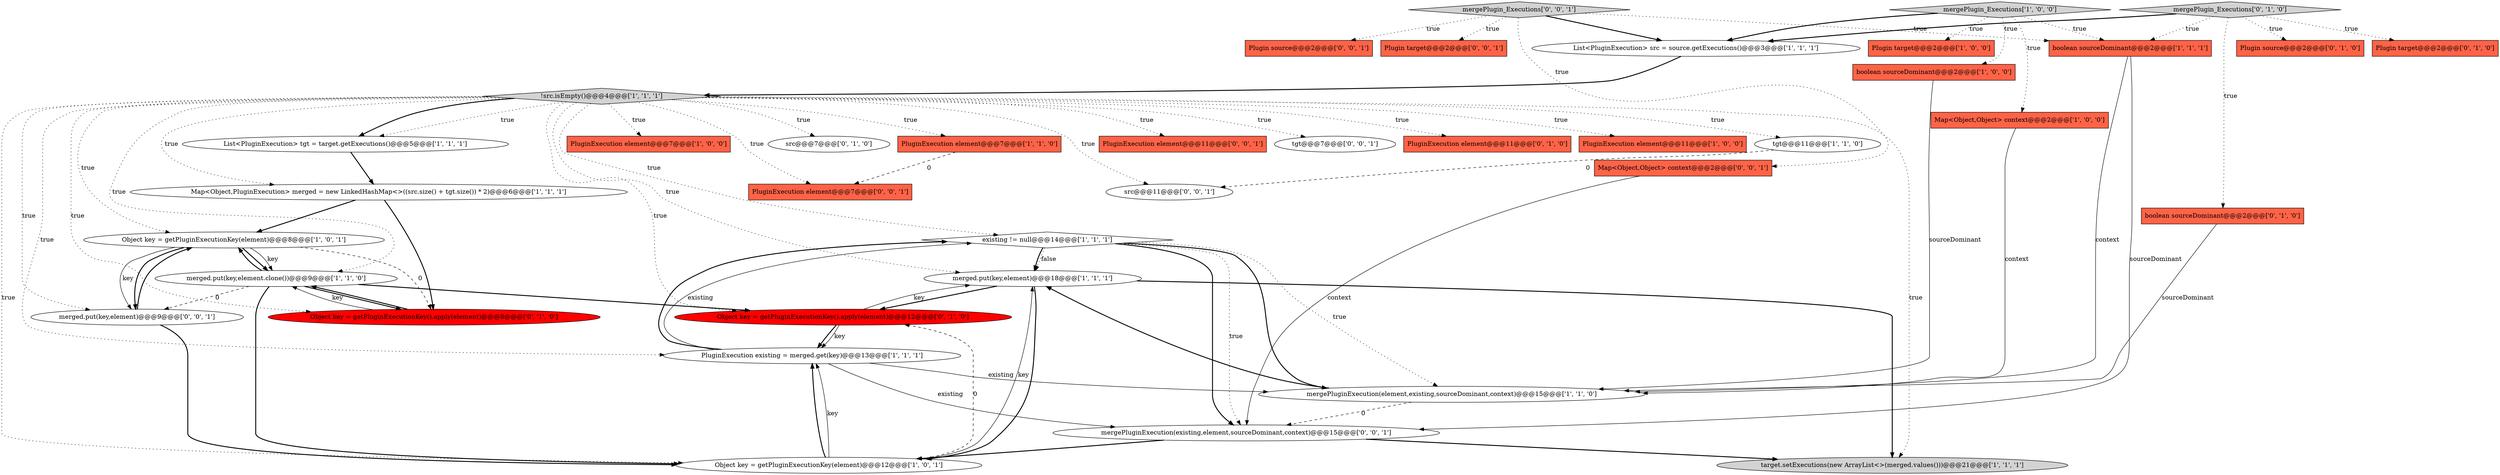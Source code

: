digraph {
4 [style = filled, label = "existing != null@@@14@@@['1', '1', '1']", fillcolor = white, shape = diamond image = "AAA0AAABBB1BBB"];
19 [style = filled, label = "List<PluginExecution> tgt = target.getExecutions()@@@5@@@['1', '1', '1']", fillcolor = white, shape = ellipse image = "AAA0AAABBB1BBB"];
12 [style = filled, label = "PluginExecution element@@@7@@@['1', '0', '0']", fillcolor = tomato, shape = box image = "AAA0AAABBB1BBB"];
6 [style = filled, label = "boolean sourceDominant@@@2@@@['1', '0', '0']", fillcolor = tomato, shape = box image = "AAA0AAABBB1BBB"];
30 [style = filled, label = "merged.put(key,element)@@@9@@@['0', '0', '1']", fillcolor = white, shape = ellipse image = "AAA0AAABBB3BBB"];
18 [style = filled, label = "boolean sourceDominant@@@2@@@['1', '1', '1']", fillcolor = tomato, shape = box image = "AAA0AAABBB1BBB"];
38 [style = filled, label = "PluginExecution element@@@7@@@['0', '0', '1']", fillcolor = tomato, shape = box image = "AAA0AAABBB3BBB"];
24 [style = filled, label = "mergePlugin_Executions['0', '1', '0']", fillcolor = lightgray, shape = diamond image = "AAA0AAABBB2BBB"];
14 [style = filled, label = "Object key = getPluginExecutionKey(element)@@@8@@@['1', '0', '1']", fillcolor = white, shape = ellipse image = "AAA0AAABBB1BBB"];
28 [style = filled, label = "Plugin source@@@2@@@['0', '1', '0']", fillcolor = tomato, shape = box image = "AAA0AAABBB2BBB"];
16 [style = filled, label = "PluginExecution existing = merged.get(key)@@@13@@@['1', '1', '1']", fillcolor = white, shape = ellipse image = "AAA0AAABBB1BBB"];
7 [style = filled, label = "Map<Object,Object> context@@@2@@@['1', '0', '0']", fillcolor = tomato, shape = box image = "AAA0AAABBB1BBB"];
2 [style = filled, label = "Map<Object,PluginExecution> merged = new LinkedHashMap<>((src.size() + tgt.size()) * 2)@@@6@@@['1', '1', '1']", fillcolor = white, shape = ellipse image = "AAA0AAABBB1BBB"];
22 [style = filled, label = "src@@@7@@@['0', '1', '0']", fillcolor = white, shape = ellipse image = "AAA0AAABBB2BBB"];
21 [style = filled, label = "boolean sourceDominant@@@2@@@['0', '1', '0']", fillcolor = tomato, shape = box image = "AAA0AAABBB2BBB"];
25 [style = filled, label = "Object key = getPluginExecutionKey().apply(element)@@@12@@@['0', '1', '0']", fillcolor = red, shape = ellipse image = "AAA1AAABBB2BBB"];
0 [style = filled, label = "merged.put(key,element)@@@18@@@['1', '1', '1']", fillcolor = white, shape = ellipse image = "AAA0AAABBB1BBB"];
37 [style = filled, label = "src@@@11@@@['0', '0', '1']", fillcolor = white, shape = ellipse image = "AAA0AAABBB3BBB"];
3 [style = filled, label = "target.setExecutions(new ArrayList<>(merged.values()))@@@21@@@['1', '1', '1']", fillcolor = lightgray, shape = ellipse image = "AAA0AAABBB1BBB"];
17 [style = filled, label = "merged.put(key,element.clone())@@@9@@@['1', '1', '0']", fillcolor = white, shape = ellipse image = "AAA0AAABBB1BBB"];
29 [style = filled, label = "PluginExecution element@@@11@@@['0', '0', '1']", fillcolor = tomato, shape = box image = "AAA0AAABBB3BBB"];
9 [style = filled, label = "mergePlugin_Executions['1', '0', '0']", fillcolor = lightgray, shape = diamond image = "AAA0AAABBB1BBB"];
35 [style = filled, label = "tgt@@@7@@@['0', '0', '1']", fillcolor = white, shape = ellipse image = "AAA0AAABBB3BBB"];
32 [style = filled, label = "Plugin source@@@2@@@['0', '0', '1']", fillcolor = tomato, shape = box image = "AAA0AAABBB3BBB"];
11 [style = filled, label = "Plugin target@@@2@@@['1', '0', '0']", fillcolor = tomato, shape = box image = "AAA0AAABBB1BBB"];
1 [style = filled, label = "Object key = getPluginExecutionKey(element)@@@12@@@['1', '0', '1']", fillcolor = white, shape = ellipse image = "AAA0AAABBB1BBB"];
8 [style = filled, label = "List<PluginExecution> src = source.getExecutions()@@@3@@@['1', '1', '1']", fillcolor = white, shape = ellipse image = "AAA0AAABBB1BBB"];
31 [style = filled, label = "mergePlugin_Executions['0', '0', '1']", fillcolor = lightgray, shape = diamond image = "AAA0AAABBB3BBB"];
5 [style = filled, label = "!src.isEmpty()@@@4@@@['1', '1', '1']", fillcolor = lightgray, shape = diamond image = "AAA0AAABBB1BBB"];
26 [style = filled, label = "Object key = getPluginExecutionKey().apply(element)@@@8@@@['0', '1', '0']", fillcolor = red, shape = ellipse image = "AAA1AAABBB2BBB"];
20 [style = filled, label = "mergePluginExecution(element,existing,sourceDominant,context)@@@15@@@['1', '1', '0']", fillcolor = white, shape = ellipse image = "AAA0AAABBB1BBB"];
13 [style = filled, label = "PluginExecution element@@@7@@@['1', '1', '0']", fillcolor = tomato, shape = box image = "AAA0AAABBB1BBB"];
15 [style = filled, label = "tgt@@@11@@@['1', '1', '0']", fillcolor = white, shape = ellipse image = "AAA0AAABBB1BBB"];
23 [style = filled, label = "PluginExecution element@@@11@@@['0', '1', '0']", fillcolor = tomato, shape = box image = "AAA0AAABBB2BBB"];
33 [style = filled, label = "Map<Object,Object> context@@@2@@@['0', '0', '1']", fillcolor = tomato, shape = box image = "AAA0AAABBB3BBB"];
27 [style = filled, label = "Plugin target@@@2@@@['0', '1', '0']", fillcolor = tomato, shape = box image = "AAA0AAABBB2BBB"];
36 [style = filled, label = "mergePluginExecution(existing,element,sourceDominant,context)@@@15@@@['0', '0', '1']", fillcolor = white, shape = ellipse image = "AAA0AAABBB3BBB"];
10 [style = filled, label = "PluginExecution element@@@11@@@['1', '0', '0']", fillcolor = tomato, shape = box image = "AAA0AAABBB1BBB"];
34 [style = filled, label = "Plugin target@@@2@@@['0', '0', '1']", fillcolor = tomato, shape = box image = "AAA0AAABBB3BBB"];
17->25 [style = bold, label=""];
2->26 [style = bold, label=""];
5->19 [style = dotted, label="true"];
5->1 [style = dotted, label="true"];
20->0 [style = bold, label=""];
5->23 [style = dotted, label="true"];
14->17 [style = bold, label=""];
5->12 [style = dotted, label="true"];
24->27 [style = dotted, label="true"];
14->26 [style = dashed, label="0"];
14->17 [style = solid, label="key"];
18->20 [style = solid, label="context"];
5->13 [style = dotted, label="true"];
5->38 [style = dotted, label="true"];
16->36 [style = solid, label="existing"];
5->22 [style = dotted, label="true"];
17->14 [style = bold, label=""];
0->25 [style = bold, label=""];
2->14 [style = bold, label=""];
31->34 [style = dotted, label="true"];
30->14 [style = bold, label=""];
4->36 [style = dotted, label="true"];
4->36 [style = bold, label=""];
5->29 [style = dotted, label="true"];
1->25 [style = dashed, label="0"];
24->21 [style = dotted, label="true"];
0->3 [style = bold, label=""];
1->0 [style = solid, label="key"];
14->30 [style = bold, label=""];
26->17 [style = bold, label=""];
18->36 [style = solid, label="sourceDominant"];
19->2 [style = bold, label=""];
21->20 [style = solid, label="sourceDominant"];
5->3 [style = dotted, label="true"];
9->8 [style = bold, label=""];
31->33 [style = dotted, label="true"];
5->4 [style = dotted, label="true"];
4->0 [style = bold, label=""];
5->25 [style = dotted, label="true"];
1->16 [style = bold, label=""];
26->17 [style = solid, label="key"];
5->26 [style = dotted, label="true"];
5->30 [style = dotted, label="true"];
33->36 [style = solid, label="context"];
4->0 [style = dotted, label="false"];
24->8 [style = bold, label=""];
24->18 [style = dotted, label="true"];
17->1 [style = bold, label=""];
5->10 [style = dotted, label="true"];
9->11 [style = dotted, label="true"];
13->38 [style = dashed, label="0"];
5->0 [style = dotted, label="true"];
25->16 [style = bold, label=""];
5->15 [style = dotted, label="true"];
31->18 [style = dotted, label="true"];
1->16 [style = solid, label="key"];
5->19 [style = bold, label=""];
16->4 [style = solid, label="existing"];
5->35 [style = dotted, label="true"];
0->1 [style = bold, label=""];
4->20 [style = bold, label=""];
5->16 [style = dotted, label="true"];
14->30 [style = solid, label="key"];
16->4 [style = bold, label=""];
9->7 [style = dotted, label="true"];
31->8 [style = bold, label=""];
5->2 [style = dotted, label="true"];
5->17 [style = dotted, label="true"];
5->14 [style = dotted, label="true"];
17->26 [style = bold, label=""];
30->1 [style = bold, label=""];
25->0 [style = solid, label="key"];
15->37 [style = dashed, label="0"];
4->20 [style = dotted, label="true"];
9->6 [style = dotted, label="true"];
24->28 [style = dotted, label="true"];
36->1 [style = bold, label=""];
6->20 [style = solid, label="sourceDominant"];
31->32 [style = dotted, label="true"];
25->16 [style = solid, label="key"];
8->5 [style = bold, label=""];
7->20 [style = solid, label="context"];
20->36 [style = dashed, label="0"];
9->18 [style = dotted, label="true"];
16->20 [style = solid, label="existing"];
17->30 [style = dashed, label="0"];
5->37 [style = dotted, label="true"];
36->3 [style = bold, label=""];
}
